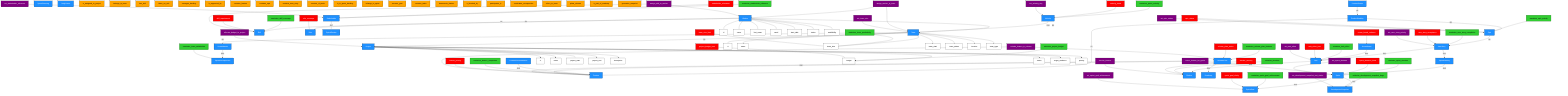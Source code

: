 graph TD
    %% Entities
    P[Project]:::entity
    T[Team]:::entity
    W[Worker]:::entity
    F[Feature]:::entity
    S[Skill]:::entity
    R[Role]:::entity
    PO[ProductOwner]:::entity
    SM[ScrumMaster]:::entity
    PB[ProductBacklog]:::entity
    SP[Sprint]:::entity
    SPP[SprintPlanning]:::entity
    DS[DailyScrum]:::entity
    SR[SprintReview]:::entity
    SRE[SprintRetrospective]:::entity
    SBL[SprintBacklog]:::entity
    SG[SprintGoal]:::entity
    E[Epic]:::entity
    US[UserStory]:::entity
    TSK[Task]:::entity
    DEV[DevelopmentSnapshot]:::entity
    BL[Blocker]:::entity
    SH[Stakeholder]:::entity
    VEL[Velocity]:::entity
    REP[ReleasePlan]:::entity
    RM[Roadmap]:::entity
    SCB[ScrumBoard]:::entity
    FED[FeatureDocumentation]:::entity

    %% Attributes
    P_id[id]:::attr
    P_name[name]:::attr
    P_start[project_start]:::attr
    P_end[project_end]:::attr
    P_desc[description]:::attr
    P_budget[budget]:::attr
    P_status[status]:::attr
    P_audience[target_audience]:::attr
    P_priority[priority]:::attr

    T_id[id]:::attr
    T_name[name]:::attr
    T_size[team_size]:::attr
    T_start[team_start]:::attr
    T_status[team_status]:::attr
    T_location[location]:::attr
    T_type[team_type]:::attr

    W_id[id]:::attr
    W_name[name]:::attr
    W_first[first_name]:::attr
    W_email[email]:::attr
    W_start[start_date]:::attr
    W_status[status]:::attr
    W_avail[availability]:::attr

    %% Relations
    R1[is_assigned_to_project]:::relation
    R2[belongs_to_team]:::relation
    R3[has_skill]:::relation
    R4[takes_on_role]:::relation
    R5[manages_backlog]:::relation
    R6[is_supported_by]:::relation
    R7[contains_feature]:::relation
    R8[contains_epic]:::relation
    R9[contains_user_story]:::relation
    R10[consists_of_tasks]:::relation
    R11[is_in_sprint_backlog]:::relation
    R12[belongs_to_sprint]:::relation
    R13[pursues_goal]:::relation
    R14[contains_tasks]:::relation
    R15[documents_feature]:::relation
    R16[is_blocked_by]:::relation
    R17[participates_in]:::relation
    R18[moderates_retrospective]:::relation
    R19[refers_to_team]:::relation
    R20[plans_release]:::relation
    R21[is_part_of_roadmap]:::relation
    R22[generates_snapshot]:::relation

    %% Goals
    G0[maximize_team_productivity]:::goal
    G1[maximize_sprint_velocity]:::goal
    G2[minimize_blockers]:::goal
    G3[maximize_feature_completion]:::goal
    G4[minimize_project_budget]:::goal
    G5[maximize_team_satisfaction]:::goal
    G6[maximize_stakeholder_influence]:::goal
    G7[minimize_sprint_duration]:::goal
    G8[maximize_skill_coverage]:::goal
    G9[maximize_sprint_goal_achievement]:::goal
    G10[minimize_task_effort]:::goal
    G11[maximize_epic_priority]:::goal
    G12[maximize_user_story_completion]:::goal
    G13[minimize_development_snapshot_bugs]:::goal
    G14[maximize_release_plan_features]:::goal

    %% Conditions
    C0[team_size_limit]:::condition
    C1[project_budget_limit]:::condition
    C2[sprint_duration_fixed]:::condition
    C3[skill_requirement]:::condition
    C4[blocker_severity]:::condition
    C5[role_coverage]:::condition
    C6[feature_priority]:::condition
    C7[velocity_trend]:::condition
    C8[task_effort_limit]:::condition
    C9[stakeholder_relevance]:::condition
    C10[sprint_goal_clarity]:::condition
    C11[epic_status]:::condition
    C12[user_story_acceptance]:::condition
    C13[release_plan_status]:::condition
    C14[scrum_board_columns]:::condition

    %% Decision Variables
    DV0[assign_worker_to_team]:::dv
    DV1[select_feature_for_sprint]:::dv
    DV2[allocate_budget_to_project]:::dv
    DV3[set_sprint_duration]:::dv
    DV4[assign_skill_to_worker]:::dv
    DV5[resolve_blocker]:::dv
    DV6[include_feature_in_release]:::dv
    DV7[set_task_effort]:::dv
    DV8[set_team_size]:::dv
    DV9[set_stakeholder_influence]:::dv
    DV10[set_velocity_avg]:::dv
    DV11[set_sprint_goal_achievement]:::dv
    DV12[set_user_story_priority]:::dv
    DV13[set_epic_status]:::dv
    DV14[set_development_snapshot_test_status]:::dv

    %% Entity-Attribute Connections
    P --> P_id
    P --> P_name
    P --> P_start
    P --> P_end
    P --> P_desc
    P --> P_budget
    P --> P_status
    P --> P_audience
    P --> P_priority

    T --> T_id
    T --> T_name
    T --> T_size
    T --> T_start
    T --> T_status
    T --> T_location
    T --> T_type

    W --> W_id
    W --> W_name
    W --> W_first
    W --> W_email
    W --> W_start
    W --> W_status
    W --> W_avail

    %% Entity-Relation Connections
    T -- R1 --> P
    W -- R2 --> T
    W -- R3 --> S
    W -- R4 --> R
    PO -- R5 --> PB
    T -- R6 --> SM
    PB -- R7 --> F
    PB -- R8 --> E
    E -- R9 --> US
    US -- R10 --> TSK
    US -- R11 --> SBL
    SBL -- R12 --> SP
    SP -- R13 --> SG
    SCB -- R14 --> TSK
    FED -- R15 --> F
    TSK -- R16 --> BL
    SH -- R17 --> SR
    SM -- R18 --> SRE
    VEL -- R19 --> T
    REP -- R20 --> F
    REP -- R21 --> RM
    SP -- R22 --> DEV

    %% Goal-Entity/Attribute Connections
    G0 --> T_size
    G1 --> VEL
    G2 --> BL
    G3 --> F
    G4 --> P_budget
    G5 --> SRE
    G6 --> SH
    G7 --> SP
    G8 --> S
    G9 --> SG
    G10 --> TSK
    G11 --> E
    G12 --> US
    G13 --> DEV
    G14 --> REP

    %% Condition-Entity/Attribute Connections
    C0 --> T_size
    C1 --> P_budget
    C2 --> SP
    C3 --> S
    C4 --> BL
    C5 --> R
    C6 --> F
    C7 --> VEL
    C8 --> TSK
    C9 --> SH
    C10 --> SG
    C11 --> E
    C12 --> US
    C13 --> REP
    C14 --> SCB

    %% Decision Variable-Entity Connections
    DV0 --> W
    DV0 --> T
    DV1 --> F
    DV1 --> SP
    DV2 --> P
    DV3 --> SP
    DV4 --> W
    DV4 --> S
    DV5 --> BL
    DV6 --> F
    DV6 --> REP
    DV7 --> TSK
    DV8 --> T
    DV9 --> SH
    DV10 --> VEL
    DV11 --> SG
    DV12 --> US
    DV13 --> E
    DV14 --> DEV

    classDef entity fill:#1E90FF,color:white,stroke:#000
    classDef attr fill:#FFFFFF,color:black,stroke:#000
    classDef relation fill:#FFA500,color:black,stroke:#000
    classDef goal fill:#32CD32,color:black,stroke:#000
    classDef condition fill:#FF0000,color:white,stroke:#000
    classDef dv fill:#800080,color:white,stroke:#000